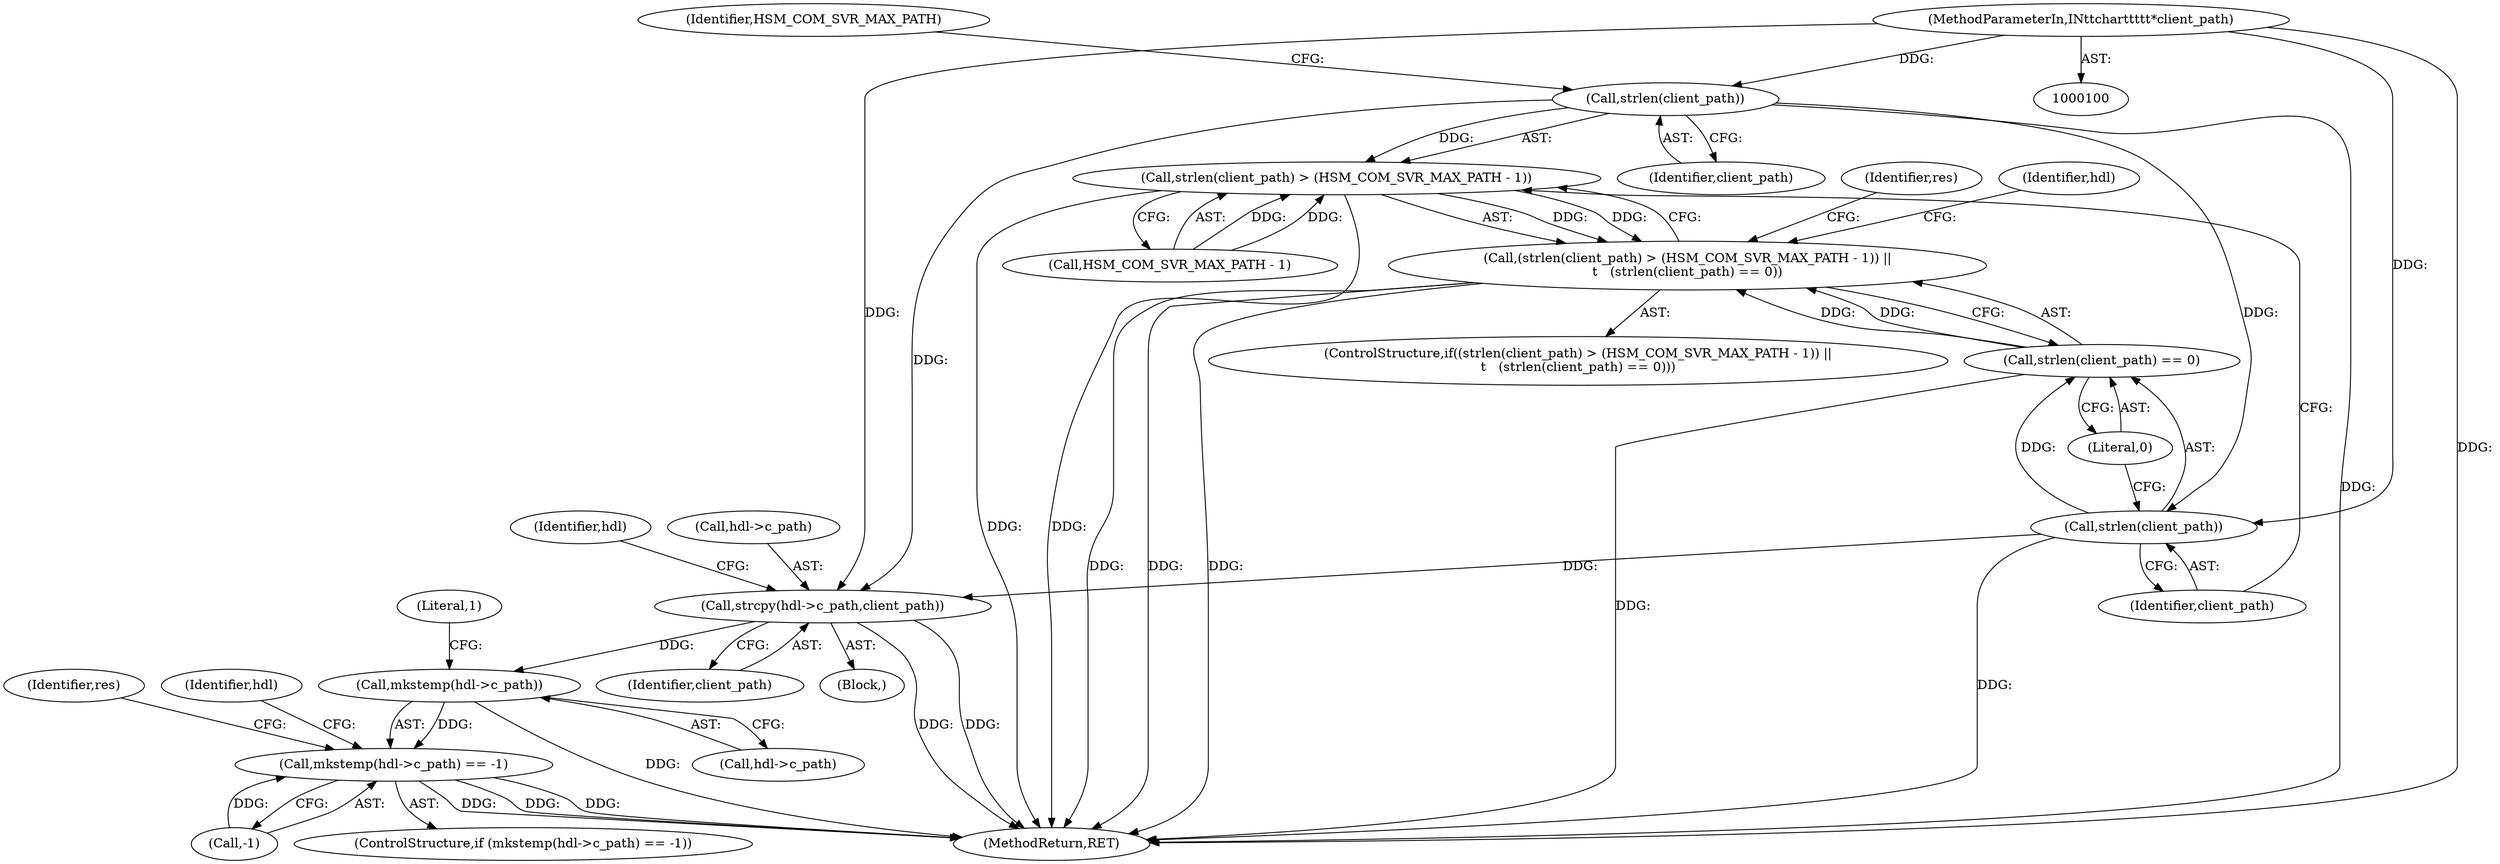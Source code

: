 digraph "0_opa-ff_c5759e7b76f5bf844be6c6641cc1b356bbc83869_1@pointer" {
"1000103" [label="(MethodParameterIn,IN\t\tchar\t\t\t\t\t*client_path)"];
"1000134" [label="(Call,strlen(client_path))"];
"1000133" [label="(Call,strlen(client_path) > (HSM_COM_SVR_MAX_PATH - 1))"];
"1000132" [label="(Call,(strlen(client_path) > (HSM_COM_SVR_MAX_PATH - 1)) ||\n\t   (strlen(client_path) == 0))"];
"1000140" [label="(Call,strlen(client_path))"];
"1000139" [label="(Call,strlen(client_path) == 0)"];
"1000235" [label="(Call,strcpy(hdl->c_path,client_path))"];
"1000242" [label="(Call,mkstemp(hdl->c_path))"];
"1000241" [label="(Call,mkstemp(hdl->c_path) == -1)"];
"1000246" [label="(Call,-1)"];
"1000137" [label="(Identifier,HSM_COM_SVR_MAX_PATH)"];
"1000250" [label="(Identifier,res)"];
"1000241" [label="(Call,mkstemp(hdl->c_path) == -1)"];
"1000142" [label="(Literal,0)"];
"1000151" [label="(Identifier,hdl)"];
"1000247" [label="(Literal,1)"];
"1000255" [label="(Identifier,hdl)"];
"1000294" [label="(MethodReturn,RET)"];
"1000131" [label="(ControlStructure,if((strlen(client_path) > (HSM_COM_SVR_MAX_PATH - 1)) ||\n\t   (strlen(client_path) == 0)))"];
"1000235" [label="(Call,strcpy(hdl->c_path,client_path))"];
"1000239" [label="(Identifier,client_path)"];
"1000133" [label="(Call,strlen(client_path) > (HSM_COM_SVR_MAX_PATH - 1))"];
"1000236" [label="(Call,hdl->c_path)"];
"1000132" [label="(Call,(strlen(client_path) > (HSM_COM_SVR_MAX_PATH - 1)) ||\n\t   (strlen(client_path) == 0))"];
"1000141" [label="(Identifier,client_path)"];
"1000139" [label="(Call,strlen(client_path) == 0)"];
"1000140" [label="(Call,strlen(client_path))"];
"1000145" [label="(Identifier,res)"];
"1000105" [label="(Block,)"];
"1000134" [label="(Call,strlen(client_path))"];
"1000136" [label="(Call,HSM_COM_SVR_MAX_PATH - 1)"];
"1000244" [label="(Identifier,hdl)"];
"1000240" [label="(ControlStructure,if (mkstemp(hdl->c_path) == -1))"];
"1000103" [label="(MethodParameterIn,IN\t\tchar\t\t\t\t\t*client_path)"];
"1000135" [label="(Identifier,client_path)"];
"1000242" [label="(Call,mkstemp(hdl->c_path))"];
"1000243" [label="(Call,hdl->c_path)"];
"1000103" -> "1000100"  [label="AST: "];
"1000103" -> "1000294"  [label="DDG: "];
"1000103" -> "1000134"  [label="DDG: "];
"1000103" -> "1000140"  [label="DDG: "];
"1000103" -> "1000235"  [label="DDG: "];
"1000134" -> "1000133"  [label="AST: "];
"1000134" -> "1000135"  [label="CFG: "];
"1000135" -> "1000134"  [label="AST: "];
"1000137" -> "1000134"  [label="CFG: "];
"1000134" -> "1000294"  [label="DDG: "];
"1000134" -> "1000133"  [label="DDG: "];
"1000134" -> "1000140"  [label="DDG: "];
"1000134" -> "1000235"  [label="DDG: "];
"1000133" -> "1000132"  [label="AST: "];
"1000133" -> "1000136"  [label="CFG: "];
"1000136" -> "1000133"  [label="AST: "];
"1000141" -> "1000133"  [label="CFG: "];
"1000132" -> "1000133"  [label="CFG: "];
"1000133" -> "1000294"  [label="DDG: "];
"1000133" -> "1000294"  [label="DDG: "];
"1000133" -> "1000132"  [label="DDG: "];
"1000133" -> "1000132"  [label="DDG: "];
"1000136" -> "1000133"  [label="DDG: "];
"1000136" -> "1000133"  [label="DDG: "];
"1000132" -> "1000131"  [label="AST: "];
"1000132" -> "1000139"  [label="CFG: "];
"1000139" -> "1000132"  [label="AST: "];
"1000145" -> "1000132"  [label="CFG: "];
"1000151" -> "1000132"  [label="CFG: "];
"1000132" -> "1000294"  [label="DDG: "];
"1000132" -> "1000294"  [label="DDG: "];
"1000132" -> "1000294"  [label="DDG: "];
"1000139" -> "1000132"  [label="DDG: "];
"1000139" -> "1000132"  [label="DDG: "];
"1000140" -> "1000139"  [label="AST: "];
"1000140" -> "1000141"  [label="CFG: "];
"1000141" -> "1000140"  [label="AST: "];
"1000142" -> "1000140"  [label="CFG: "];
"1000140" -> "1000294"  [label="DDG: "];
"1000140" -> "1000139"  [label="DDG: "];
"1000140" -> "1000235"  [label="DDG: "];
"1000139" -> "1000142"  [label="CFG: "];
"1000142" -> "1000139"  [label="AST: "];
"1000139" -> "1000294"  [label="DDG: "];
"1000235" -> "1000105"  [label="AST: "];
"1000235" -> "1000239"  [label="CFG: "];
"1000236" -> "1000235"  [label="AST: "];
"1000239" -> "1000235"  [label="AST: "];
"1000244" -> "1000235"  [label="CFG: "];
"1000235" -> "1000294"  [label="DDG: "];
"1000235" -> "1000294"  [label="DDG: "];
"1000235" -> "1000242"  [label="DDG: "];
"1000242" -> "1000241"  [label="AST: "];
"1000242" -> "1000243"  [label="CFG: "];
"1000243" -> "1000242"  [label="AST: "];
"1000247" -> "1000242"  [label="CFG: "];
"1000242" -> "1000294"  [label="DDG: "];
"1000242" -> "1000241"  [label="DDG: "];
"1000241" -> "1000240"  [label="AST: "];
"1000241" -> "1000246"  [label="CFG: "];
"1000246" -> "1000241"  [label="AST: "];
"1000250" -> "1000241"  [label="CFG: "];
"1000255" -> "1000241"  [label="CFG: "];
"1000241" -> "1000294"  [label="DDG: "];
"1000241" -> "1000294"  [label="DDG: "];
"1000241" -> "1000294"  [label="DDG: "];
"1000246" -> "1000241"  [label="DDG: "];
}
